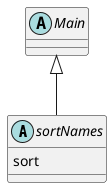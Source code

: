 @startuml
'https://plantuml.com/class-diagram

abstract class sortNames {
    sort
}
abstract class Main

Main <|-- sortNames

@enduml